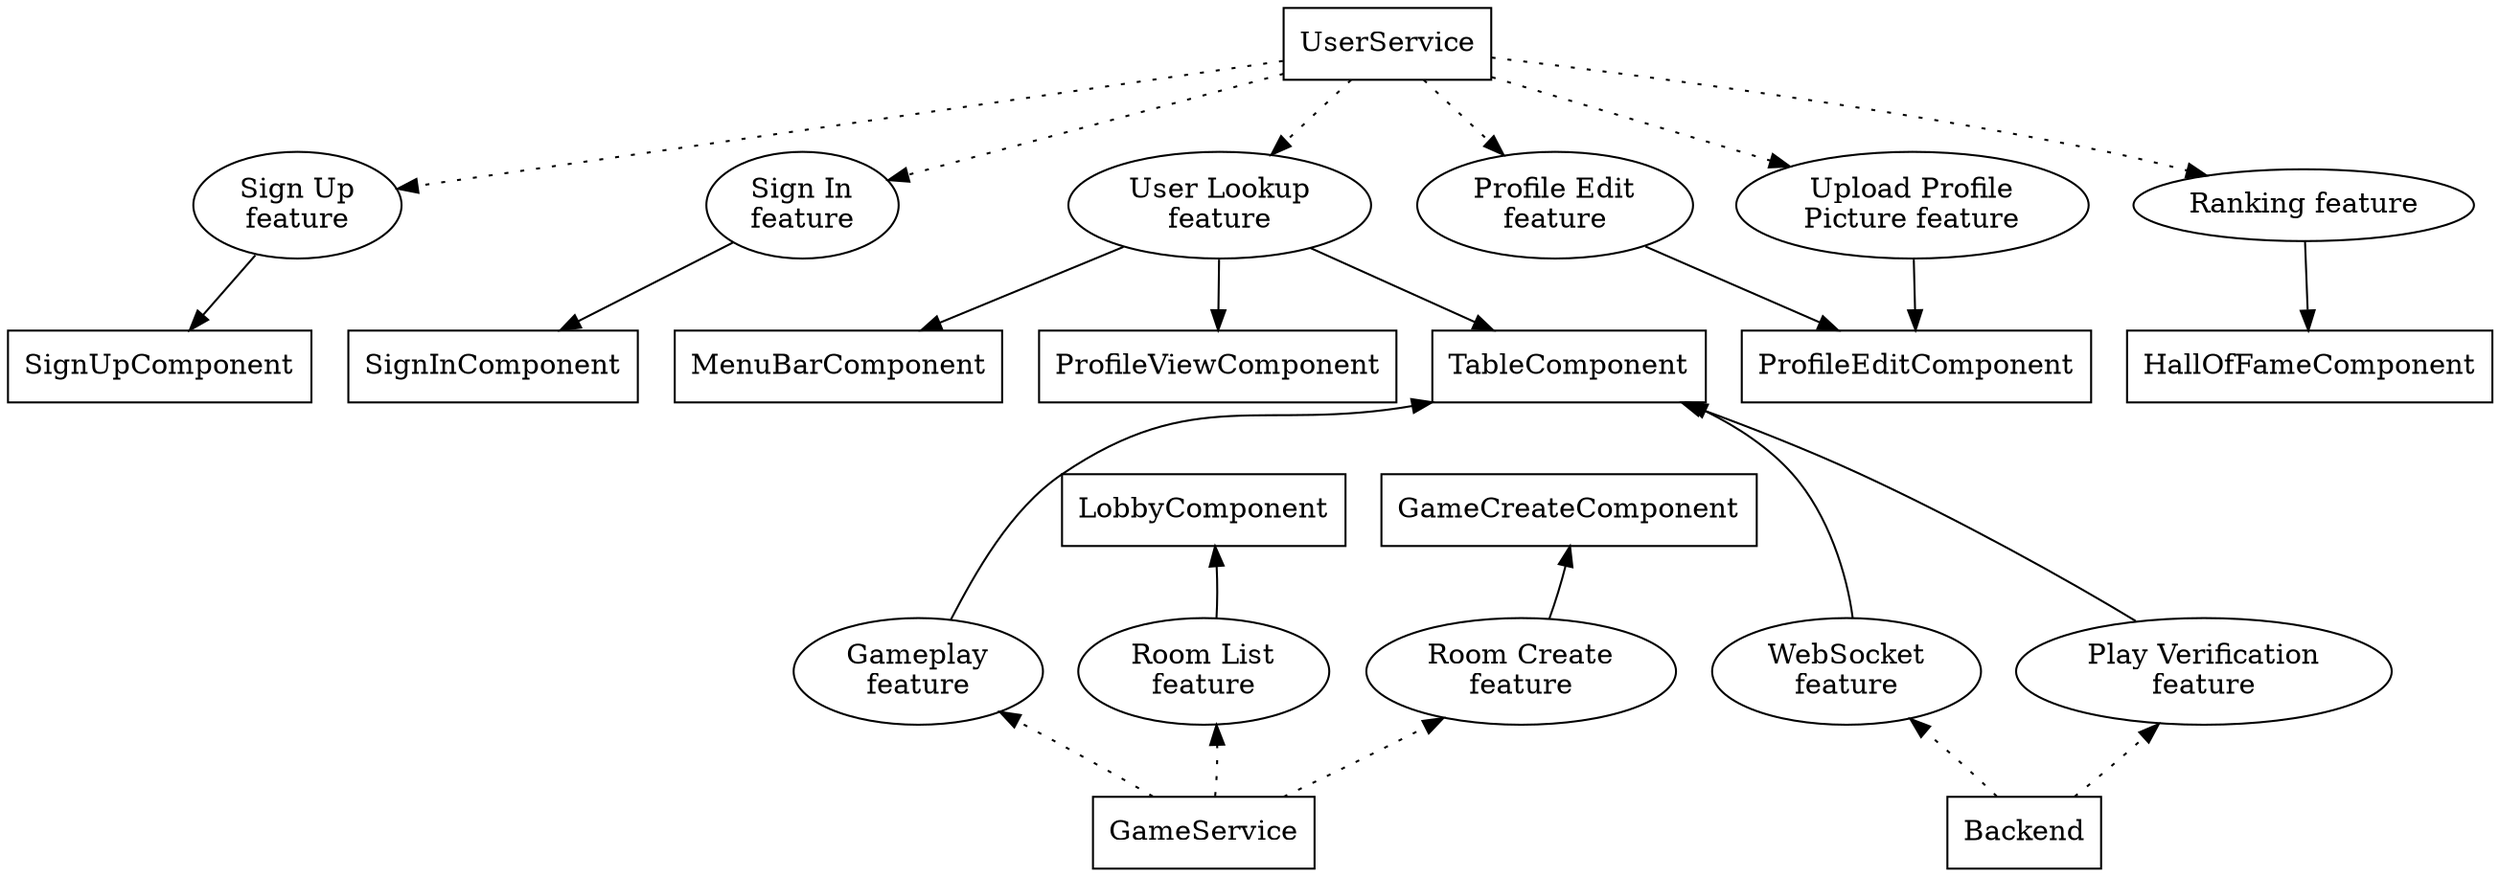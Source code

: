 digraph dep {
  signup [label="Sign Up\nfeature"];
  signin [label="Sign In\nfeature"];
  userlookup [label="User Lookup\nfeature"];
  profileedit [label="Profile Edit\nfeature"];
  profilepicture [label="Upload Profile\nPicture feature"];
  ranking [label="Ranking feature"];
  UserService [shape=box];
  MenuBarComponent [shape=box];
  SignUpComponent [shape=box];
  SignInComponent [shape=box];
  ProfileViewComponent [shape=box];
  ProfileEditComponent [shape=box];
  HallOfFameComponent [shape=box];
  roomlist [label="Room List\nfeature"];
  roomcreate [label="Room Create\nfeature"];
  gameplay [label="Gameplay\nfeature"];
  LobbyComponent [shape=box];
  GameService [shape=box];
  GameCreateComponent [shape=box];
  TableComponent [shape=box];
  websocket [label="WebSocket\nfeature"];
  verification [label="Play Verification\nfeature"];
  Backend [shape=box];

  UserService -> { signup; signin; userlookup; profileedit; profilepicture; ranking; } [style=dotted];
  GameService -> { roomlist; roomcreate; gameplay; } [style=dotted constraint=false];
  { roomlist; roomcreate; gameplay; } -> GameService [style=invis];
  Backend -> { websocket; verification; } [style=dotted constraint=false];
  { websocket; verification; } -> Backend [style=invis];

  signup -> SignUpComponent;
  signin -> SignInComponent;
  userlookup -> ProfileViewComponent;
  userlookup -> MenuBarComponent;
  { profileedit; profilepicture; } -> ProfileEditComponent;
  ranking -> HallOfFameComponent;
  roomlist -> LobbyComponent [constraint=false];
  roomcreate -> GameCreateComponent [constraint=false];
  { gameplay; websocket; verification; } -> TableComponent [constraint=false];
  LobbyComponent -> roomlist [style=invis];
  GameCreateComponent -> roomcreate [style=invis];
  TableComponent -> { gameplay; websocket; verification; } [style=invis];
  TableComponent -> { LobbyComponent; GameCreateComponent; } [style=invis];
  userlookup -> TableComponent;

  { rank=same; gameplay roomlist roomcreate websocket verification; }
}
